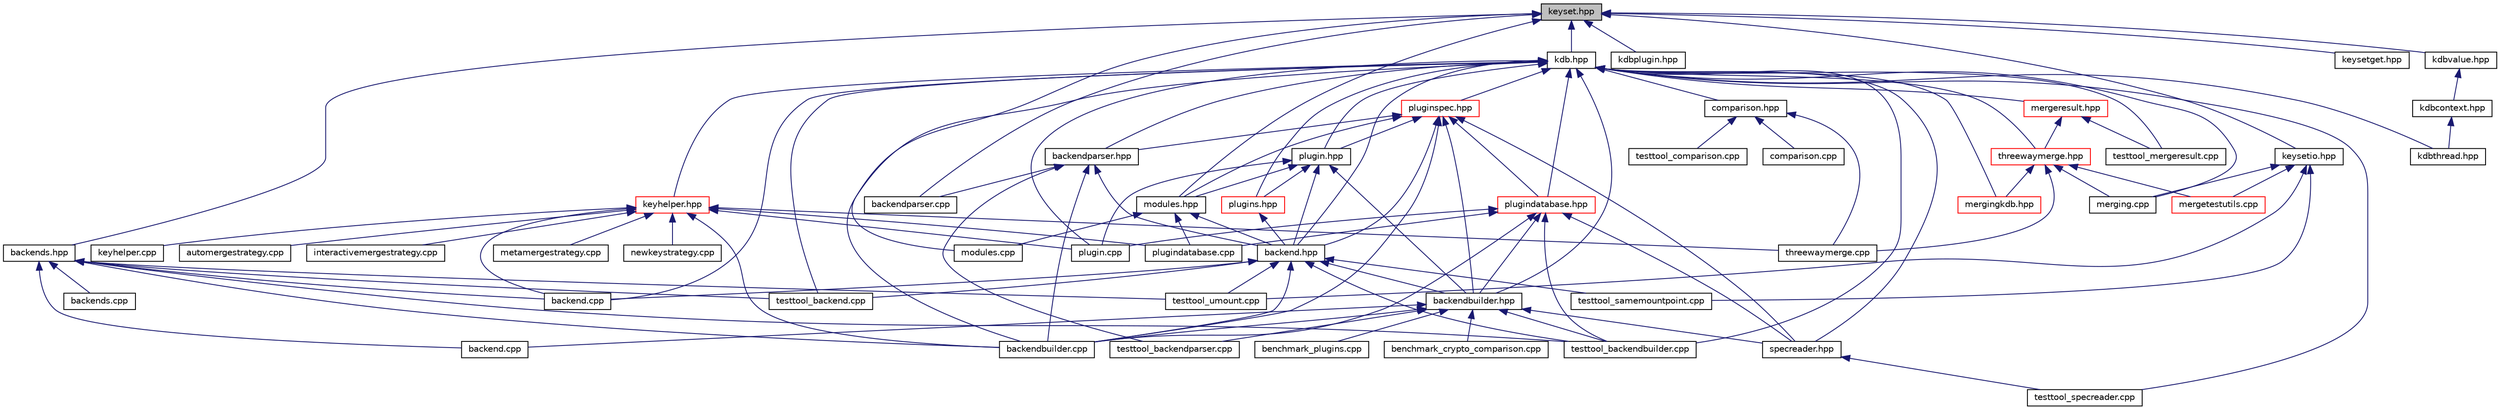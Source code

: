 digraph "keyset.hpp"
{
  edge [fontname="Helvetica",fontsize="10",labelfontname="Helvetica",labelfontsize="10"];
  node [fontname="Helvetica",fontsize="10",shape=record];
  Node10 [label="keyset.hpp",height=0.2,width=0.4,color="black", fillcolor="grey75", style="filled", fontcolor="black"];
  Node10 -> Node11 [dir="back",color="midnightblue",fontsize="10",style="solid"];
  Node11 [label="backends.hpp",height=0.2,width=0.4,color="black", fillcolor="white", style="filled",URL="$backends_8hpp.html",tooltip="Allows one to list all available backends. "];
  Node11 -> Node12 [dir="back",color="midnightblue",fontsize="10",style="solid"];
  Node12 [label="backend.cpp",height=0.2,width=0.4,color="black", fillcolor="white", style="filled",URL="$examples_2backend_8cpp.html"];
  Node11 -> Node13 [dir="back",color="midnightblue",fontsize="10",style="solid"];
  Node13 [label="backend.cpp",height=0.2,width=0.4,color="black", fillcolor="white", style="filled",URL="$src_2backend_8cpp.html",tooltip="Implementation of backend. "];
  Node11 -> Node14 [dir="back",color="midnightblue",fontsize="10",style="solid"];
  Node14 [label="backendbuilder.cpp",height=0.2,width=0.4,color="black", fillcolor="white", style="filled",URL="$backendbuilder_8cpp.html",tooltip="Implementation of backend builder. "];
  Node11 -> Node15 [dir="back",color="midnightblue",fontsize="10",style="solid"];
  Node15 [label="backends.cpp",height=0.2,width=0.4,color="black", fillcolor="white", style="filled",URL="$backends_8cpp.html"];
  Node11 -> Node16 [dir="back",color="midnightblue",fontsize="10",style="solid"];
  Node16 [label="testtool_backend.cpp",height=0.2,width=0.4,color="black", fillcolor="white", style="filled",URL="$testtool__backend_8cpp.html",tooltip="Tests for the Backend class. "];
  Node11 -> Node17 [dir="back",color="midnightblue",fontsize="10",style="solid"];
  Node17 [label="testtool_backendbuilder.cpp",height=0.2,width=0.4,color="black", fillcolor="white", style="filled",URL="$testtool__backendbuilder_8cpp.html",tooltip="Tests for the Backend builder class. "];
  Node11 -> Node18 [dir="back",color="midnightblue",fontsize="10",style="solid"];
  Node18 [label="testtool_umount.cpp",height=0.2,width=0.4,color="black", fillcolor="white", style="filled",URL="$testtool__umount_8cpp.html",tooltip="Tests for the umount. "];
  Node10 -> Node19 [dir="back",color="midnightblue",fontsize="10",style="solid"];
  Node19 [label="modules.hpp",height=0.2,width=0.4,color="black", fillcolor="white", style="filled",URL="$modules_8hpp.html",tooltip="Allows one to load plugins. "];
  Node19 -> Node20 [dir="back",color="midnightblue",fontsize="10",style="solid"];
  Node20 [label="backend.hpp",height=0.2,width=0.4,color="black", fillcolor="white", style="filled",URL="$backend_8hpp.html",tooltip="Implements a way to deal with a backend. "];
  Node20 -> Node21 [dir="back",color="midnightblue",fontsize="10",style="solid"];
  Node21 [label="backendbuilder.hpp",height=0.2,width=0.4,color="black", fillcolor="white", style="filled",URL="$backendbuilder_8hpp.html",tooltip="Implements a way to build backends. "];
  Node21 -> Node22 [dir="back",color="midnightblue",fontsize="10",style="solid"];
  Node22 [label="benchmark_crypto_comparison.cpp",height=0.2,width=0.4,color="black", fillcolor="white", style="filled",URL="$benchmark__crypto__comparison_8cpp.html",tooltip="benchmark for comparing the cryptographic providers used in the crypto plugin. "];
  Node21 -> Node23 [dir="back",color="midnightblue",fontsize="10",style="solid"];
  Node23 [label="benchmark_plugins.cpp",height=0.2,width=0.4,color="black", fillcolor="white", style="filled",URL="$benchmark__plugins_8cpp.html",tooltip="benchmark for getenv "];
  Node21 -> Node12 [dir="back",color="midnightblue",fontsize="10",style="solid"];
  Node21 -> Node24 [dir="back",color="midnightblue",fontsize="10",style="solid"];
  Node24 [label="specreader.hpp",height=0.2,width=0.4,color="black", fillcolor="white", style="filled",URL="$specreader_8hpp.html",tooltip="Implements a way to read spec for mounting purposes. "];
  Node24 -> Node25 [dir="back",color="midnightblue",fontsize="10",style="solid"];
  Node25 [label="testtool_specreader.cpp",height=0.2,width=0.4,color="black", fillcolor="white", style="filled",URL="$testtool__specreader_8cpp.html",tooltip="Tests for the spec readerclass. "];
  Node21 -> Node14 [dir="back",color="midnightblue",fontsize="10",style="solid"];
  Node21 -> Node17 [dir="back",color="midnightblue",fontsize="10",style="solid"];
  Node21 -> Node26 [dir="back",color="midnightblue",fontsize="10",style="solid"];
  Node26 [label="testtool_backendparser.cpp",height=0.2,width=0.4,color="black", fillcolor="white", style="filled",URL="$testtool__backendparser_8cpp.html",tooltip="Tests for the Backend parser class. "];
  Node20 -> Node13 [dir="back",color="midnightblue",fontsize="10",style="solid"];
  Node20 -> Node14 [dir="back",color="midnightblue",fontsize="10",style="solid"];
  Node20 -> Node16 [dir="back",color="midnightblue",fontsize="10",style="solid"];
  Node20 -> Node17 [dir="back",color="midnightblue",fontsize="10",style="solid"];
  Node20 -> Node27 [dir="back",color="midnightblue",fontsize="10",style="solid"];
  Node27 [label="testtool_samemountpoint.cpp",height=0.2,width=0.4,color="black", fillcolor="white", style="filled",URL="$testtool__samemountpoint_8cpp.html",tooltip="Tests for the Backend class. "];
  Node20 -> Node18 [dir="back",color="midnightblue",fontsize="10",style="solid"];
  Node19 -> Node28 [dir="back",color="midnightblue",fontsize="10",style="solid"];
  Node28 [label="modules.cpp",height=0.2,width=0.4,color="black", fillcolor="white", style="filled",URL="$modules_8cpp.html",tooltip="Implementation of module loading. "];
  Node19 -> Node29 [dir="back",color="midnightblue",fontsize="10",style="solid"];
  Node29 [label="plugindatabase.cpp",height=0.2,width=0.4,color="black", fillcolor="white", style="filled",URL="$plugindatabase_8cpp.html",tooltip="Implementation of PluginDatabase(s) "];
  Node10 -> Node30 [dir="back",color="midnightblue",fontsize="10",style="solid"];
  Node30 [label="backendparser.cpp",height=0.2,width=0.4,color="black", fillcolor="white", style="filled",URL="$backendparser_8cpp.html",tooltip="Tests for the Backend parser class. "];
  Node10 -> Node28 [dir="back",color="midnightblue",fontsize="10",style="solid"];
  Node10 -> Node31 [dir="back",color="midnightblue",fontsize="10",style="solid"];
  Node31 [label="kdb.hpp",height=0.2,width=0.4,color="black", fillcolor="white", style="filled",URL="$kdb_8hpp.html"];
  Node31 -> Node32 [dir="back",color="midnightblue",fontsize="10",style="solid"];
  Node32 [label="merging.cpp",height=0.2,width=0.4,color="black", fillcolor="white", style="filled",URL="$merging_8cpp.html"];
  Node31 -> Node20 [dir="back",color="midnightblue",fontsize="10",style="solid"];
  Node31 -> Node21 [dir="back",color="midnightblue",fontsize="10",style="solid"];
  Node31 -> Node33 [dir="back",color="midnightblue",fontsize="10",style="solid"];
  Node33 [label="backendparser.hpp",height=0.2,width=0.4,color="black", fillcolor="white", style="filled",URL="$backendparser_8hpp.html",tooltip="Implements ways to parse backends. "];
  Node33 -> Node20 [dir="back",color="midnightblue",fontsize="10",style="solid"];
  Node33 -> Node14 [dir="back",color="midnightblue",fontsize="10",style="solid"];
  Node33 -> Node30 [dir="back",color="midnightblue",fontsize="10",style="solid"];
  Node33 -> Node26 [dir="back",color="midnightblue",fontsize="10",style="solid"];
  Node31 -> Node34 [dir="back",color="midnightblue",fontsize="10",style="solid"];
  Node34 [label="comparison.hpp",height=0.2,width=0.4,color="black", fillcolor="white", style="filled",URL="$comparison_8hpp.html",tooltip="Comparison helper functions. "];
  Node34 -> Node35 [dir="back",color="midnightblue",fontsize="10",style="solid"];
  Node35 [label="comparison.cpp",height=0.2,width=0.4,color="black", fillcolor="white", style="filled",URL="$comparison_8cpp.html",tooltip="Comparison helper functions. "];
  Node34 -> Node36 [dir="back",color="midnightblue",fontsize="10",style="solid"];
  Node36 [label="threewaymerge.cpp",height=0.2,width=0.4,color="black", fillcolor="white", style="filled",URL="$threewaymerge_8cpp.html",tooltip="Implementation of ThreeWayMerge. "];
  Node34 -> Node37 [dir="back",color="midnightblue",fontsize="10",style="solid"];
  Node37 [label="testtool_comparison.cpp",height=0.2,width=0.4,color="black", fillcolor="white", style="filled",URL="$testtool__comparison_8cpp.html",tooltip="Tests for the comparison helper. "];
  Node31 -> Node38 [dir="back",color="midnightblue",fontsize="10",style="solid"];
  Node38 [label="keyhelper.hpp",height=0.2,width=0.4,color="red", fillcolor="white", style="filled",URL="$keyhelper_8hpp.html",tooltip="Key helper functions. "];
  Node38 -> Node13 [dir="back",color="midnightblue",fontsize="10",style="solid"];
  Node38 -> Node14 [dir="back",color="midnightblue",fontsize="10",style="solid"];
  Node38 -> Node39 [dir="back",color="midnightblue",fontsize="10",style="solid"];
  Node39 [label="keyhelper.cpp",height=0.2,width=0.4,color="black", fillcolor="white", style="filled",URL="$keyhelper_8cpp.html",tooltip="Key helper functions. "];
  Node38 -> Node40 [dir="back",color="midnightblue",fontsize="10",style="solid"];
  Node40 [label="automergestrategy.cpp",height=0.2,width=0.4,color="black", fillcolor="white", style="filled",URL="$automergestrategy_8cpp.html",tooltip="Implementation of AutoMergeStrategy. "];
  Node38 -> Node41 [dir="back",color="midnightblue",fontsize="10",style="solid"];
  Node41 [label="interactivemergestrategy.cpp",height=0.2,width=0.4,color="black", fillcolor="white", style="filled",URL="$interactivemergestrategy_8cpp.html",tooltip="Implementation of InteractiveMergeStrategy. "];
  Node38 -> Node42 [dir="back",color="midnightblue",fontsize="10",style="solid"];
  Node42 [label="metamergestrategy.cpp",height=0.2,width=0.4,color="black", fillcolor="white", style="filled",URL="$metamergestrategy_8cpp.html",tooltip="Implementation of MetaMergeStrategy. "];
  Node38 -> Node43 [dir="back",color="midnightblue",fontsize="10",style="solid"];
  Node43 [label="newkeystrategy.cpp",height=0.2,width=0.4,color="black", fillcolor="white", style="filled",URL="$newkeystrategy_8cpp.html",tooltip="Implementation of OneSideStrategy. "];
  Node38 -> Node36 [dir="back",color="midnightblue",fontsize="10",style="solid"];
  Node38 -> Node46 [dir="back",color="midnightblue",fontsize="10",style="solid"];
  Node46 [label="plugin.cpp",height=0.2,width=0.4,color="black", fillcolor="white", style="filled",URL="$plugin_8cpp.html",tooltip="Implementation of plugin. "];
  Node38 -> Node29 [dir="back",color="midnightblue",fontsize="10",style="solid"];
  Node31 -> Node49 [dir="back",color="midnightblue",fontsize="10",style="solid"];
  Node49 [label="mergeresult.hpp",height=0.2,width=0.4,color="red", fillcolor="white", style="filled",URL="$mergeresult_8hpp.html",tooltip="Class modelling the result of a three way merge. "];
  Node49 -> Node65 [dir="back",color="midnightblue",fontsize="10",style="solid"];
  Node65 [label="threewaymerge.hpp",height=0.2,width=0.4,color="red", fillcolor="white", style="filled",URL="$threewaymerge_8hpp.html",tooltip="Implements a way to build and deal with a backend. "];
  Node65 -> Node32 [dir="back",color="midnightblue",fontsize="10",style="solid"];
  Node65 -> Node72 [dir="back",color="midnightblue",fontsize="10",style="solid"];
  Node72 [label="mergingkdb.hpp",height=0.2,width=0.4,color="red", fillcolor="white", style="filled",URL="$mergingkdb_8hpp.html"];
  Node65 -> Node36 [dir="back",color="midnightblue",fontsize="10",style="solid"];
  Node65 -> Node74 [dir="back",color="midnightblue",fontsize="10",style="solid"];
  Node74 [label="mergetestutils.cpp",height=0.2,width=0.4,color="red", fillcolor="white", style="filled",URL="$mergetestutils_8cpp.html",tooltip="Implements a helper class for merge related tests. "];
  Node49 -> Node78 [dir="back",color="midnightblue",fontsize="10",style="solid"];
  Node78 [label="testtool_mergeresult.cpp",height=0.2,width=0.4,color="black", fillcolor="white", style="filled",URL="$testtool__mergeresult_8cpp.html",tooltip="Tests for the Mergeresult class. "];
  Node31 -> Node72 [dir="back",color="midnightblue",fontsize="10",style="solid"];
  Node31 -> Node65 [dir="back",color="midnightblue",fontsize="10",style="solid"];
  Node31 -> Node79 [dir="back",color="midnightblue",fontsize="10",style="solid"];
  Node79 [label="plugin.hpp",height=0.2,width=0.4,color="black", fillcolor="white", style="filled",URL="$plugin_8hpp.html",tooltip="Header file of plugin. "];
  Node79 -> Node20 [dir="back",color="midnightblue",fontsize="10",style="solid"];
  Node79 -> Node21 [dir="back",color="midnightblue",fontsize="10",style="solid"];
  Node79 -> Node19 [dir="back",color="midnightblue",fontsize="10",style="solid"];
  Node79 -> Node80 [dir="back",color="midnightblue",fontsize="10",style="solid"];
  Node80 [label="plugins.hpp",height=0.2,width=0.4,color="red", fillcolor="white", style="filled",URL="$plugins_8hpp.html",tooltip="Implementation of get/set and error plugins. "];
  Node80 -> Node20 [dir="back",color="midnightblue",fontsize="10",style="solid"];
  Node79 -> Node46 [dir="back",color="midnightblue",fontsize="10",style="solid"];
  Node31 -> Node81 [dir="back",color="midnightblue",fontsize="10",style="solid"];
  Node81 [label="plugindatabase.hpp",height=0.2,width=0.4,color="red", fillcolor="white", style="filled",URL="$plugindatabase_8hpp.html",tooltip="Interface to all plugins. "];
  Node81 -> Node21 [dir="back",color="midnightblue",fontsize="10",style="solid"];
  Node81 -> Node24 [dir="back",color="midnightblue",fontsize="10",style="solid"];
  Node81 -> Node14 [dir="back",color="midnightblue",fontsize="10",style="solid"];
  Node81 -> Node46 [dir="back",color="midnightblue",fontsize="10",style="solid"];
  Node81 -> Node29 [dir="back",color="midnightblue",fontsize="10",style="solid"];
  Node81 -> Node17 [dir="back",color="midnightblue",fontsize="10",style="solid"];
  Node31 -> Node80 [dir="back",color="midnightblue",fontsize="10",style="solid"];
  Node31 -> Node83 [dir="back",color="midnightblue",fontsize="10",style="solid"];
  Node83 [label="pluginspec.hpp",height=0.2,width=0.4,color="red", fillcolor="white", style="filled",URL="$pluginspec_8hpp.html",tooltip="Interface to specify which plugin is meant. "];
  Node83 -> Node20 [dir="back",color="midnightblue",fontsize="10",style="solid"];
  Node83 -> Node21 [dir="back",color="midnightblue",fontsize="10",style="solid"];
  Node83 -> Node33 [dir="back",color="midnightblue",fontsize="10",style="solid"];
  Node83 -> Node19 [dir="back",color="midnightblue",fontsize="10",style="solid"];
  Node83 -> Node79 [dir="back",color="midnightblue",fontsize="10",style="solid"];
  Node83 -> Node81 [dir="back",color="midnightblue",fontsize="10",style="solid"];
  Node83 -> Node24 [dir="back",color="midnightblue",fontsize="10",style="solid"];
  Node83 -> Node14 [dir="back",color="midnightblue",fontsize="10",style="solid"];
  Node31 -> Node24 [dir="back",color="midnightblue",fontsize="10",style="solid"];
  Node31 -> Node13 [dir="back",color="midnightblue",fontsize="10",style="solid"];
  Node31 -> Node14 [dir="back",color="midnightblue",fontsize="10",style="solid"];
  Node31 -> Node46 [dir="back",color="midnightblue",fontsize="10",style="solid"];
  Node31 -> Node16 [dir="back",color="midnightblue",fontsize="10",style="solid"];
  Node31 -> Node17 [dir="back",color="midnightblue",fontsize="10",style="solid"];
  Node31 -> Node78 [dir="back",color="midnightblue",fontsize="10",style="solid"];
  Node31 -> Node25 [dir="back",color="midnightblue",fontsize="10",style="solid"];
  Node31 -> Node86 [dir="back",color="midnightblue",fontsize="10",style="solid"];
  Node86 [label="kdbthread.hpp",height=0.2,width=0.4,color="black", fillcolor="white", style="filled",URL="$kdbthread_8hpp.html"];
  Node10 -> Node87 [dir="back",color="midnightblue",fontsize="10",style="solid"];
  Node87 [label="kdbplugin.hpp",height=0.2,width=0.4,color="black", fillcolor="white", style="filled",URL="$kdbplugin_8hpp.html",tooltip="Helpers for creating plugins. "];
  Node10 -> Node88 [dir="back",color="midnightblue",fontsize="10",style="solid"];
  Node88 [label="kdbvalue.hpp",height=0.2,width=0.4,color="black", fillcolor="white", style="filled",URL="$kdbvalue_8hpp.html"];
  Node88 -> Node89 [dir="back",color="midnightblue",fontsize="10",style="solid"];
  Node89 [label="kdbcontext.hpp",height=0.2,width=0.4,color="black", fillcolor="white", style="filled",URL="$kdbcontext_8hpp.html"];
  Node89 -> Node86 [dir="back",color="midnightblue",fontsize="10",style="solid"];
  Node10 -> Node90 [dir="back",color="midnightblue",fontsize="10",style="solid"];
  Node90 [label="keysetget.hpp",height=0.2,width=0.4,color="black", fillcolor="white", style="filled",URL="$keysetget_8hpp.html"];
  Node10 -> Node91 [dir="back",color="midnightblue",fontsize="10",style="solid"];
  Node91 [label="keysetio.hpp",height=0.2,width=0.4,color="black", fillcolor="white", style="filled",URL="$keysetio_8hpp.html"];
  Node91 -> Node32 [dir="back",color="midnightblue",fontsize="10",style="solid"];
  Node91 -> Node74 [dir="back",color="midnightblue",fontsize="10",style="solid"];
  Node91 -> Node27 [dir="back",color="midnightblue",fontsize="10",style="solid"];
  Node91 -> Node18 [dir="back",color="midnightblue",fontsize="10",style="solid"];
}
